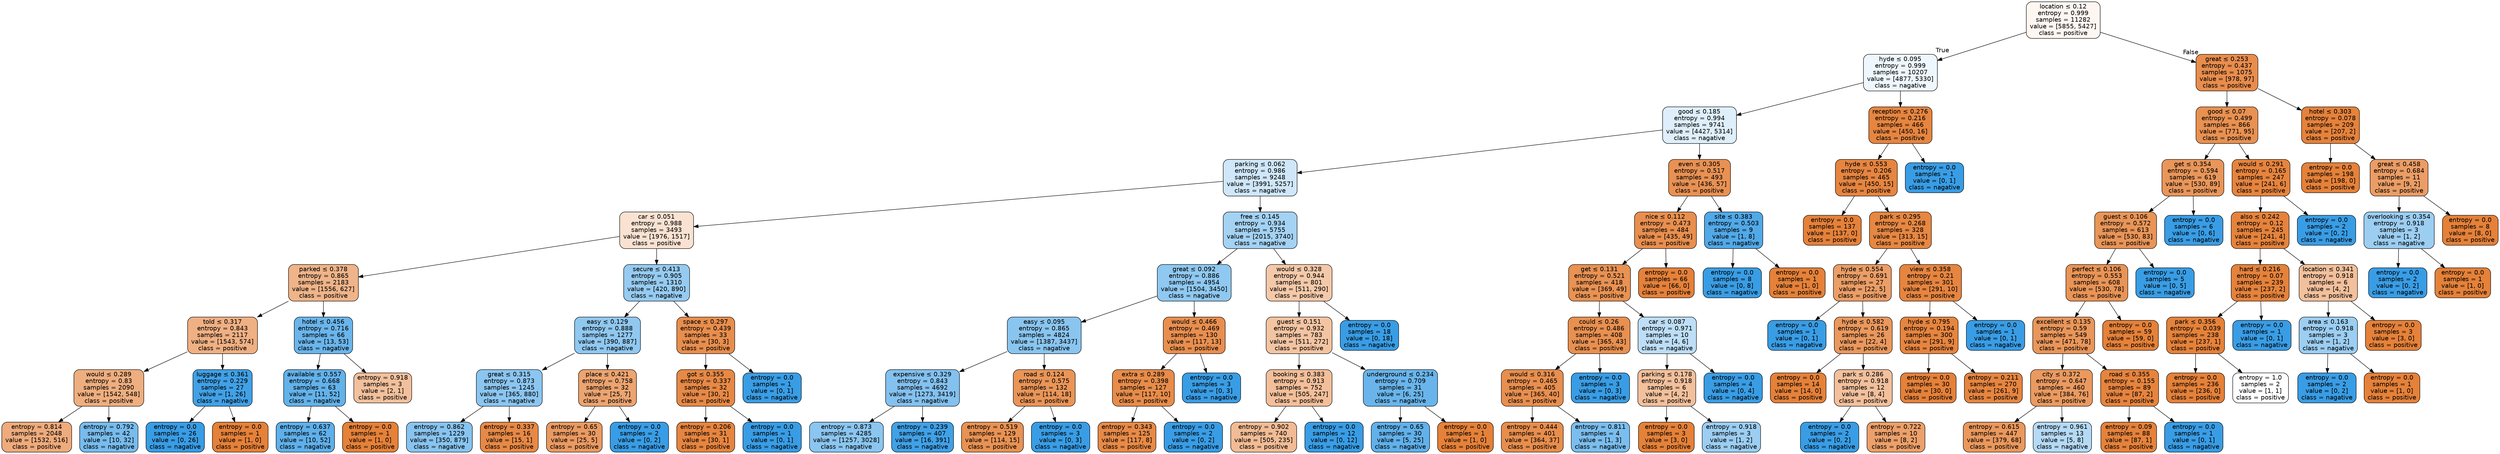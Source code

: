 digraph Tree {
node [shape=box, style="filled, rounded", color="black", fontname=helvetica] ;
edge [fontname=helvetica] ;
0 [label=<location &le; 0.12<br/>entropy = 0.999<br/>samples = 11282<br/>value = [5855, 5427]<br/>class = positive>, fillcolor="#fdf6f1"] ;
1 [label=<hyde &le; 0.095<br/>entropy = 0.999<br/>samples = 10207<br/>value = [4877, 5330]<br/>class = nagative>, fillcolor="#eef7fd"] ;
0 -> 1 [labeldistance=2.5, labelangle=45, headlabel="True"] ;
2 [label=<good &le; 0.185<br/>entropy = 0.994<br/>samples = 9741<br/>value = [4427, 5314]<br/>class = nagative>, fillcolor="#deeffb"] ;
1 -> 2 ;
3 [label=<parking &le; 0.062<br/>entropy = 0.986<br/>samples = 9248<br/>value = [3991, 5257]<br/>class = nagative>, fillcolor="#cfe7f9"] ;
2 -> 3 ;
4 [label=<car &le; 0.051<br/>entropy = 0.988<br/>samples = 3493<br/>value = [1976, 1517]<br/>class = positive>, fillcolor="#f9e2d1"] ;
3 -> 4 ;
5 [label=<parked &le; 0.378<br/>entropy = 0.865<br/>samples = 2183<br/>value = [1556, 627]<br/>class = positive>, fillcolor="#efb489"] ;
4 -> 5 ;
6 [label=<told &le; 0.317<br/>entropy = 0.843<br/>samples = 2117<br/>value = [1543, 574]<br/>class = positive>, fillcolor="#efb083"] ;
5 -> 6 ;
7 [label=<would &le; 0.289<br/>entropy = 0.83<br/>samples = 2090<br/>value = [1542, 548]<br/>class = positive>, fillcolor="#eeae7f"] ;
6 -> 7 ;
8 [label=<entropy = 0.814<br/>samples = 2048<br/>value = [1532, 516]<br/>class = positive>, fillcolor="#eeab7c"] ;
7 -> 8 ;
9 [label=<entropy = 0.792<br/>samples = 42<br/>value = [10, 32]<br/>class = nagative>, fillcolor="#77bced"] ;
7 -> 9 ;
10 [label=<luggage &le; 0.361<br/>entropy = 0.229<br/>samples = 27<br/>value = [1, 26]<br/>class = nagative>, fillcolor="#41a1e6"] ;
6 -> 10 ;
11 [label=<entropy = 0.0<br/>samples = 26<br/>value = [0, 26]<br/>class = nagative>, fillcolor="#399de5"] ;
10 -> 11 ;
12 [label=<entropy = 0.0<br/>samples = 1<br/>value = [1, 0]<br/>class = positive>, fillcolor="#e58139"] ;
10 -> 12 ;
13 [label=<hotel &le; 0.456<br/>entropy = 0.716<br/>samples = 66<br/>value = [13, 53]<br/>class = nagative>, fillcolor="#6ab5eb"] ;
5 -> 13 ;
14 [label=<available &le; 0.557<br/>entropy = 0.668<br/>samples = 63<br/>value = [11, 52]<br/>class = nagative>, fillcolor="#63b2ea"] ;
13 -> 14 ;
15 [label=<entropy = 0.637<br/>samples = 62<br/>value = [10, 52]<br/>class = nagative>, fillcolor="#5fb0ea"] ;
14 -> 15 ;
16 [label=<entropy = 0.0<br/>samples = 1<br/>value = [1, 0]<br/>class = positive>, fillcolor="#e58139"] ;
14 -> 16 ;
17 [label=<entropy = 0.918<br/>samples = 3<br/>value = [2, 1]<br/>class = positive>, fillcolor="#f2c09c"] ;
13 -> 17 ;
18 [label=<secure &le; 0.413<br/>entropy = 0.905<br/>samples = 1310<br/>value = [420, 890]<br/>class = nagative>, fillcolor="#96cbf1"] ;
4 -> 18 ;
19 [label=<easy &le; 0.129<br/>entropy = 0.888<br/>samples = 1277<br/>value = [390, 887]<br/>class = nagative>, fillcolor="#90c8f0"] ;
18 -> 19 ;
20 [label=<great &le; 0.315<br/>entropy = 0.873<br/>samples = 1245<br/>value = [365, 880]<br/>class = nagative>, fillcolor="#8bc6f0"] ;
19 -> 20 ;
21 [label=<entropy = 0.862<br/>samples = 1229<br/>value = [350, 879]<br/>class = nagative>, fillcolor="#88c4ef"] ;
20 -> 21 ;
22 [label=<entropy = 0.337<br/>samples = 16<br/>value = [15, 1]<br/>class = positive>, fillcolor="#e78946"] ;
20 -> 22 ;
23 [label=<place &le; 0.421<br/>entropy = 0.758<br/>samples = 32<br/>value = [25, 7]<br/>class = positive>, fillcolor="#eca470"] ;
19 -> 23 ;
24 [label=<entropy = 0.65<br/>samples = 30<br/>value = [25, 5]<br/>class = positive>, fillcolor="#ea9a61"] ;
23 -> 24 ;
25 [label=<entropy = 0.0<br/>samples = 2<br/>value = [0, 2]<br/>class = nagative>, fillcolor="#399de5"] ;
23 -> 25 ;
26 [label=<space &le; 0.297<br/>entropy = 0.439<br/>samples = 33<br/>value = [30, 3]<br/>class = positive>, fillcolor="#e88e4d"] ;
18 -> 26 ;
27 [label=<got &le; 0.355<br/>entropy = 0.337<br/>samples = 32<br/>value = [30, 2]<br/>class = positive>, fillcolor="#e78946"] ;
26 -> 27 ;
28 [label=<entropy = 0.206<br/>samples = 31<br/>value = [30, 1]<br/>class = positive>, fillcolor="#e68540"] ;
27 -> 28 ;
29 [label=<entropy = 0.0<br/>samples = 1<br/>value = [0, 1]<br/>class = nagative>, fillcolor="#399de5"] ;
27 -> 29 ;
30 [label=<entropy = 0.0<br/>samples = 1<br/>value = [0, 1]<br/>class = nagative>, fillcolor="#399de5"] ;
26 -> 30 ;
31 [label=<free &le; 0.145<br/>entropy = 0.934<br/>samples = 5755<br/>value = [2015, 3740]<br/>class = nagative>, fillcolor="#a4d2f3"] ;
3 -> 31 ;
32 [label=<great &le; 0.092<br/>entropy = 0.886<br/>samples = 4954<br/>value = [1504, 3450]<br/>class = nagative>, fillcolor="#8fc8f0"] ;
31 -> 32 ;
33 [label=<easy &le; 0.095<br/>entropy = 0.865<br/>samples = 4824<br/>value = [1387, 3437]<br/>class = nagative>, fillcolor="#89c5ef"] ;
32 -> 33 ;
34 [label=<expensive &le; 0.329<br/>entropy = 0.843<br/>samples = 4692<br/>value = [1273, 3419]<br/>class = nagative>, fillcolor="#83c1ef"] ;
33 -> 34 ;
35 [label=<entropy = 0.873<br/>samples = 4285<br/>value = [1257, 3028]<br/>class = nagative>, fillcolor="#8bc6f0"] ;
34 -> 35 ;
36 [label=<entropy = 0.239<br/>samples = 407<br/>value = [16, 391]<br/>class = nagative>, fillcolor="#41a1e6"] ;
34 -> 36 ;
37 [label=<road &le; 0.124<br/>entropy = 0.575<br/>samples = 132<br/>value = [114, 18]<br/>class = positive>, fillcolor="#e99558"] ;
33 -> 37 ;
38 [label=<entropy = 0.519<br/>samples = 129<br/>value = [114, 15]<br/>class = positive>, fillcolor="#e89253"] ;
37 -> 38 ;
39 [label=<entropy = 0.0<br/>samples = 3<br/>value = [0, 3]<br/>class = nagative>, fillcolor="#399de5"] ;
37 -> 39 ;
40 [label=<would &le; 0.466<br/>entropy = 0.469<br/>samples = 130<br/>value = [117, 13]<br/>class = positive>, fillcolor="#e88f4f"] ;
32 -> 40 ;
41 [label=<extra &le; 0.289<br/>entropy = 0.398<br/>samples = 127<br/>value = [117, 10]<br/>class = positive>, fillcolor="#e78c4a"] ;
40 -> 41 ;
42 [label=<entropy = 0.343<br/>samples = 125<br/>value = [117, 8]<br/>class = positive>, fillcolor="#e78a47"] ;
41 -> 42 ;
43 [label=<entropy = 0.0<br/>samples = 2<br/>value = [0, 2]<br/>class = nagative>, fillcolor="#399de5"] ;
41 -> 43 ;
44 [label=<entropy = 0.0<br/>samples = 3<br/>value = [0, 3]<br/>class = nagative>, fillcolor="#399de5"] ;
40 -> 44 ;
45 [label=<would &le; 0.328<br/>entropy = 0.944<br/>samples = 801<br/>value = [511, 290]<br/>class = positive>, fillcolor="#f4c9a9"] ;
31 -> 45 ;
46 [label=<guest &le; 0.151<br/>entropy = 0.932<br/>samples = 783<br/>value = [511, 272]<br/>class = positive>, fillcolor="#f3c4a2"] ;
45 -> 46 ;
47 [label=<booking &le; 0.383<br/>entropy = 0.913<br/>samples = 752<br/>value = [505, 247]<br/>class = positive>, fillcolor="#f2bf9a"] ;
46 -> 47 ;
48 [label=<entropy = 0.902<br/>samples = 740<br/>value = [505, 235]<br/>class = positive>, fillcolor="#f1bc95"] ;
47 -> 48 ;
49 [label=<entropy = 0.0<br/>samples = 12<br/>value = [0, 12]<br/>class = nagative>, fillcolor="#399de5"] ;
47 -> 49 ;
50 [label=<underground &le; 0.234<br/>entropy = 0.709<br/>samples = 31<br/>value = [6, 25]<br/>class = nagative>, fillcolor="#69b5eb"] ;
46 -> 50 ;
51 [label=<entropy = 0.65<br/>samples = 30<br/>value = [5, 25]<br/>class = nagative>, fillcolor="#61b1ea"] ;
50 -> 51 ;
52 [label=<entropy = 0.0<br/>samples = 1<br/>value = [1, 0]<br/>class = positive>, fillcolor="#e58139"] ;
50 -> 52 ;
53 [label=<entropy = 0.0<br/>samples = 18<br/>value = [0, 18]<br/>class = nagative>, fillcolor="#399de5"] ;
45 -> 53 ;
54 [label=<even &le; 0.305<br/>entropy = 0.517<br/>samples = 493<br/>value = [436, 57]<br/>class = positive>, fillcolor="#e89153"] ;
2 -> 54 ;
55 [label=<nice &le; 0.112<br/>entropy = 0.473<br/>samples = 484<br/>value = [435, 49]<br/>class = positive>, fillcolor="#e88f4f"] ;
54 -> 55 ;
56 [label=<get &le; 0.131<br/>entropy = 0.521<br/>samples = 418<br/>value = [369, 49]<br/>class = positive>, fillcolor="#e89253"] ;
55 -> 56 ;
57 [label=<could &le; 0.26<br/>entropy = 0.486<br/>samples = 408<br/>value = [365, 43]<br/>class = positive>, fillcolor="#e89050"] ;
56 -> 57 ;
58 [label=<would &le; 0.316<br/>entropy = 0.465<br/>samples = 405<br/>value = [365, 40]<br/>class = positive>, fillcolor="#e88f4f"] ;
57 -> 58 ;
59 [label=<entropy = 0.444<br/>samples = 401<br/>value = [364, 37]<br/>class = positive>, fillcolor="#e88e4d"] ;
58 -> 59 ;
60 [label=<entropy = 0.811<br/>samples = 4<br/>value = [1, 3]<br/>class = nagative>, fillcolor="#7bbeee"] ;
58 -> 60 ;
61 [label=<entropy = 0.0<br/>samples = 3<br/>value = [0, 3]<br/>class = nagative>, fillcolor="#399de5"] ;
57 -> 61 ;
62 [label=<car &le; 0.087<br/>entropy = 0.971<br/>samples = 10<br/>value = [4, 6]<br/>class = nagative>, fillcolor="#bddef6"] ;
56 -> 62 ;
63 [label=<parking &le; 0.178<br/>entropy = 0.918<br/>samples = 6<br/>value = [4, 2]<br/>class = positive>, fillcolor="#f2c09c"] ;
62 -> 63 ;
64 [label=<entropy = 0.0<br/>samples = 3<br/>value = [3, 0]<br/>class = positive>, fillcolor="#e58139"] ;
63 -> 64 ;
65 [label=<entropy = 0.918<br/>samples = 3<br/>value = [1, 2]<br/>class = nagative>, fillcolor="#9ccef2"] ;
63 -> 65 ;
66 [label=<entropy = 0.0<br/>samples = 4<br/>value = [0, 4]<br/>class = nagative>, fillcolor="#399de5"] ;
62 -> 66 ;
67 [label=<entropy = 0.0<br/>samples = 66<br/>value = [66, 0]<br/>class = positive>, fillcolor="#e58139"] ;
55 -> 67 ;
68 [label=<site &le; 0.383<br/>entropy = 0.503<br/>samples = 9<br/>value = [1, 8]<br/>class = nagative>, fillcolor="#52a9e8"] ;
54 -> 68 ;
69 [label=<entropy = 0.0<br/>samples = 8<br/>value = [0, 8]<br/>class = nagative>, fillcolor="#399de5"] ;
68 -> 69 ;
70 [label=<entropy = 0.0<br/>samples = 1<br/>value = [1, 0]<br/>class = positive>, fillcolor="#e58139"] ;
68 -> 70 ;
71 [label=<reception &le; 0.276<br/>entropy = 0.216<br/>samples = 466<br/>value = [450, 16]<br/>class = positive>, fillcolor="#e68540"] ;
1 -> 71 ;
72 [label=<hyde &le; 0.553<br/>entropy = 0.206<br/>samples = 465<br/>value = [450, 15]<br/>class = positive>, fillcolor="#e68540"] ;
71 -> 72 ;
73 [label=<entropy = 0.0<br/>samples = 137<br/>value = [137, 0]<br/>class = positive>, fillcolor="#e58139"] ;
72 -> 73 ;
74 [label=<park &le; 0.295<br/>entropy = 0.268<br/>samples = 328<br/>value = [313, 15]<br/>class = positive>, fillcolor="#e68742"] ;
72 -> 74 ;
75 [label=<hyde &le; 0.554<br/>entropy = 0.691<br/>samples = 27<br/>value = [22, 5]<br/>class = positive>, fillcolor="#eb9e66"] ;
74 -> 75 ;
76 [label=<entropy = 0.0<br/>samples = 1<br/>value = [0, 1]<br/>class = nagative>, fillcolor="#399de5"] ;
75 -> 76 ;
77 [label=<hyde &le; 0.582<br/>entropy = 0.619<br/>samples = 26<br/>value = [22, 4]<br/>class = positive>, fillcolor="#ea985d"] ;
75 -> 77 ;
78 [label=<entropy = 0.0<br/>samples = 14<br/>value = [14, 0]<br/>class = positive>, fillcolor="#e58139"] ;
77 -> 78 ;
79 [label=<park &le; 0.286<br/>entropy = 0.918<br/>samples = 12<br/>value = [8, 4]<br/>class = positive>, fillcolor="#f2c09c"] ;
77 -> 79 ;
80 [label=<entropy = 0.0<br/>samples = 2<br/>value = [0, 2]<br/>class = nagative>, fillcolor="#399de5"] ;
79 -> 80 ;
81 [label=<entropy = 0.722<br/>samples = 10<br/>value = [8, 2]<br/>class = positive>, fillcolor="#eca06a"] ;
79 -> 81 ;
82 [label=<view &le; 0.358<br/>entropy = 0.21<br/>samples = 301<br/>value = [291, 10]<br/>class = positive>, fillcolor="#e68540"] ;
74 -> 82 ;
83 [label=<hyde &le; 0.795<br/>entropy = 0.194<br/>samples = 300<br/>value = [291, 9]<br/>class = positive>, fillcolor="#e6853f"] ;
82 -> 83 ;
84 [label=<entropy = 0.0<br/>samples = 30<br/>value = [30, 0]<br/>class = positive>, fillcolor="#e58139"] ;
83 -> 84 ;
85 [label=<entropy = 0.211<br/>samples = 270<br/>value = [261, 9]<br/>class = positive>, fillcolor="#e68540"] ;
83 -> 85 ;
86 [label=<entropy = 0.0<br/>samples = 1<br/>value = [0, 1]<br/>class = nagative>, fillcolor="#399de5"] ;
82 -> 86 ;
87 [label=<entropy = 0.0<br/>samples = 1<br/>value = [0, 1]<br/>class = nagative>, fillcolor="#399de5"] ;
71 -> 87 ;
88 [label=<great &le; 0.253<br/>entropy = 0.437<br/>samples = 1075<br/>value = [978, 97]<br/>class = positive>, fillcolor="#e88d4d"] ;
0 -> 88 [labeldistance=2.5, labelangle=-45, headlabel="False"] ;
89 [label=<good &le; 0.07<br/>entropy = 0.499<br/>samples = 866<br/>value = [771, 95]<br/>class = positive>, fillcolor="#e89151"] ;
88 -> 89 ;
90 [label=<get &le; 0.354<br/>entropy = 0.594<br/>samples = 619<br/>value = [530, 89]<br/>class = positive>, fillcolor="#e9965a"] ;
89 -> 90 ;
91 [label=<guest &le; 0.106<br/>entropy = 0.572<br/>samples = 613<br/>value = [530, 83]<br/>class = positive>, fillcolor="#e99558"] ;
90 -> 91 ;
92 [label=<perfect &le; 0.106<br/>entropy = 0.553<br/>samples = 608<br/>value = [530, 78]<br/>class = positive>, fillcolor="#e99456"] ;
91 -> 92 ;
93 [label=<excellent &le; 0.135<br/>entropy = 0.59<br/>samples = 549<br/>value = [471, 78]<br/>class = positive>, fillcolor="#e9965a"] ;
92 -> 93 ;
94 [label=<city &le; 0.372<br/>entropy = 0.647<br/>samples = 460<br/>value = [384, 76]<br/>class = positive>, fillcolor="#ea9a60"] ;
93 -> 94 ;
95 [label=<entropy = 0.615<br/>samples = 447<br/>value = [379, 68]<br/>class = positive>, fillcolor="#ea985d"] ;
94 -> 95 ;
96 [label=<entropy = 0.961<br/>samples = 13<br/>value = [5, 8]<br/>class = nagative>, fillcolor="#b5daf5"] ;
94 -> 96 ;
97 [label=<road &le; 0.355<br/>entropy = 0.155<br/>samples = 89<br/>value = [87, 2]<br/>class = positive>, fillcolor="#e6843e"] ;
93 -> 97 ;
98 [label=<entropy = 0.09<br/>samples = 88<br/>value = [87, 1]<br/>class = positive>, fillcolor="#e5823b"] ;
97 -> 98 ;
99 [label=<entropy = 0.0<br/>samples = 1<br/>value = [0, 1]<br/>class = nagative>, fillcolor="#399de5"] ;
97 -> 99 ;
100 [label=<entropy = 0.0<br/>samples = 59<br/>value = [59, 0]<br/>class = positive>, fillcolor="#e58139"] ;
92 -> 100 ;
101 [label=<entropy = 0.0<br/>samples = 5<br/>value = [0, 5]<br/>class = nagative>, fillcolor="#399de5"] ;
91 -> 101 ;
102 [label=<entropy = 0.0<br/>samples = 6<br/>value = [0, 6]<br/>class = nagative>, fillcolor="#399de5"] ;
90 -> 102 ;
103 [label=<would &le; 0.291<br/>entropy = 0.165<br/>samples = 247<br/>value = [241, 6]<br/>class = positive>, fillcolor="#e6843e"] ;
89 -> 103 ;
104 [label=<also &le; 0.242<br/>entropy = 0.12<br/>samples = 245<br/>value = [241, 4]<br/>class = positive>, fillcolor="#e5833c"] ;
103 -> 104 ;
105 [label=<hard &le; 0.216<br/>entropy = 0.07<br/>samples = 239<br/>value = [237, 2]<br/>class = positive>, fillcolor="#e5823b"] ;
104 -> 105 ;
106 [label=<park &le; 0.356<br/>entropy = 0.039<br/>samples = 238<br/>value = [237, 1]<br/>class = positive>, fillcolor="#e5823a"] ;
105 -> 106 ;
107 [label=<entropy = 0.0<br/>samples = 236<br/>value = [236, 0]<br/>class = positive>, fillcolor="#e58139"] ;
106 -> 107 ;
108 [label=<entropy = 1.0<br/>samples = 2<br/>value = [1, 1]<br/>class = positive>, fillcolor="#ffffff"] ;
106 -> 108 ;
109 [label=<entropy = 0.0<br/>samples = 1<br/>value = [0, 1]<br/>class = nagative>, fillcolor="#399de5"] ;
105 -> 109 ;
110 [label=<location &le; 0.341<br/>entropy = 0.918<br/>samples = 6<br/>value = [4, 2]<br/>class = positive>, fillcolor="#f2c09c"] ;
104 -> 110 ;
111 [label=<area &le; 0.163<br/>entropy = 0.918<br/>samples = 3<br/>value = [1, 2]<br/>class = nagative>, fillcolor="#9ccef2"] ;
110 -> 111 ;
112 [label=<entropy = 0.0<br/>samples = 2<br/>value = [0, 2]<br/>class = nagative>, fillcolor="#399de5"] ;
111 -> 112 ;
113 [label=<entropy = 0.0<br/>samples = 1<br/>value = [1, 0]<br/>class = positive>, fillcolor="#e58139"] ;
111 -> 113 ;
114 [label=<entropy = 0.0<br/>samples = 3<br/>value = [3, 0]<br/>class = positive>, fillcolor="#e58139"] ;
110 -> 114 ;
115 [label=<entropy = 0.0<br/>samples = 2<br/>value = [0, 2]<br/>class = nagative>, fillcolor="#399de5"] ;
103 -> 115 ;
116 [label=<hotel &le; 0.303<br/>entropy = 0.078<br/>samples = 209<br/>value = [207, 2]<br/>class = positive>, fillcolor="#e5823b"] ;
88 -> 116 ;
117 [label=<entropy = 0.0<br/>samples = 198<br/>value = [198, 0]<br/>class = positive>, fillcolor="#e58139"] ;
116 -> 117 ;
118 [label=<great &le; 0.458<br/>entropy = 0.684<br/>samples = 11<br/>value = [9, 2]<br/>class = positive>, fillcolor="#eb9d65"] ;
116 -> 118 ;
119 [label=<overlooking &le; 0.354<br/>entropy = 0.918<br/>samples = 3<br/>value = [1, 2]<br/>class = nagative>, fillcolor="#9ccef2"] ;
118 -> 119 ;
120 [label=<entropy = 0.0<br/>samples = 2<br/>value = [0, 2]<br/>class = nagative>, fillcolor="#399de5"] ;
119 -> 120 ;
121 [label=<entropy = 0.0<br/>samples = 1<br/>value = [1, 0]<br/>class = positive>, fillcolor="#e58139"] ;
119 -> 121 ;
122 [label=<entropy = 0.0<br/>samples = 8<br/>value = [8, 0]<br/>class = positive>, fillcolor="#e58139"] ;
118 -> 122 ;
}